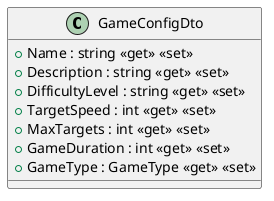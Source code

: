 @startuml
class GameConfigDto {
    + Name : string <<get>> <<set>>
    + Description : string <<get>> <<set>>
    + DifficultyLevel : string <<get>> <<set>>
    + TargetSpeed : int <<get>> <<set>>
    + MaxTargets : int <<get>> <<set>>
    + GameDuration : int <<get>> <<set>>
    + GameType : GameType <<get>> <<set>>
}
@enduml
